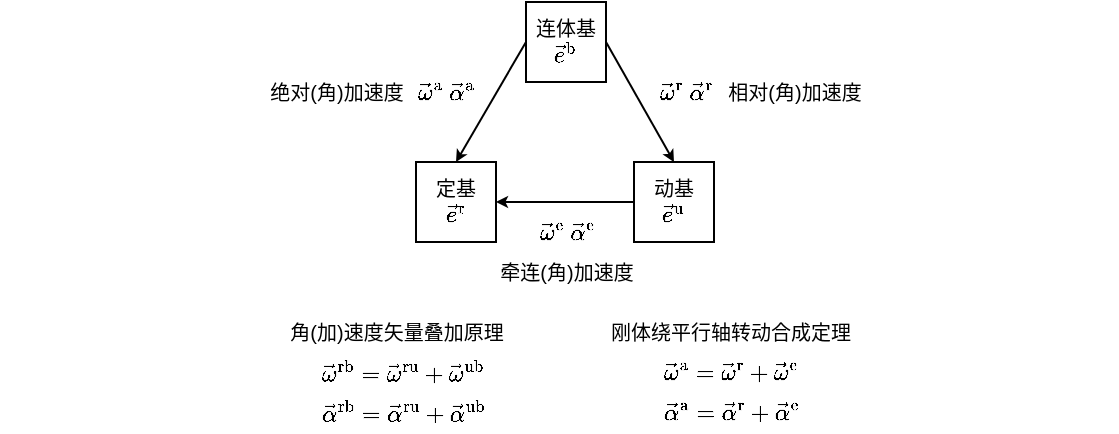 <mxfile version="17.2.1" type="device"><diagram id="9kUG9m_c0IgwYtyRcZvu" name="第 1 页"><mxGraphModel dx="449" dy="326" grid="1" gridSize="5" guides="1" tooltips="1" connect="1" arrows="1" fold="1" page="1" pageScale="1" pageWidth="827" pageHeight="1169" math="1" shadow="0"><root><mxCell id="0"/><mxCell id="1" parent="0"/><mxCell id="vRJluIS5bLCz3ZggjTR--1" value="连体基&lt;br style=&quot;font-size: 10px;&quot;&gt;\(\vec{e}^{\mathrm{b}}\)" style="whiteSpace=wrap;html=1;aspect=fixed;fontSize=10;" vertex="1" parent="1"><mxGeometry x="340" y="220" width="40" height="40" as="geometry"/></mxCell><mxCell id="vRJluIS5bLCz3ZggjTR--2" value="动基&lt;br style=&quot;font-size: 10px&quot;&gt;\(\vec{e}^{\mathrm{u}}\)" style="whiteSpace=wrap;html=1;aspect=fixed;fontSize=10;" vertex="1" parent="1"><mxGeometry x="394" y="300" width="40" height="40" as="geometry"/></mxCell><mxCell id="vRJluIS5bLCz3ZggjTR--3" value="定基&lt;br style=&quot;font-size: 10px&quot;&gt;\(\vec{e}^{\mathrm{r}}\)" style="whiteSpace=wrap;html=1;aspect=fixed;fontSize=10;" vertex="1" parent="1"><mxGeometry x="285" y="300" width="40" height="40" as="geometry"/></mxCell><mxCell id="vRJluIS5bLCz3ZggjTR--4" value="" style="endArrow=classic;html=1;rounded=0;fontSize=10;startSize=3;endSize=3;exitX=0;exitY=0.5;exitDx=0;exitDy=0;entryX=1;entryY=0.5;entryDx=0;entryDy=0;" edge="1" parent="1" source="vRJluIS5bLCz3ZggjTR--2" target="vRJluIS5bLCz3ZggjTR--3"><mxGeometry width="50" height="50" relative="1" as="geometry"><mxPoint x="350" y="350" as="sourcePoint"/><mxPoint x="350" y="315" as="targetPoint"/></mxGeometry></mxCell><mxCell id="vRJluIS5bLCz3ZggjTR--5" value="" style="endArrow=classic;html=1;rounded=0;fontSize=10;startSize=3;endSize=3;entryX=0.5;entryY=0;entryDx=0;entryDy=0;exitX=0;exitY=0.5;exitDx=0;exitDy=0;" edge="1" parent="1" source="vRJluIS5bLCz3ZggjTR--1" target="vRJluIS5bLCz3ZggjTR--3"><mxGeometry width="50" height="50" relative="1" as="geometry"><mxPoint x="285" y="285" as="sourcePoint"/><mxPoint x="335" y="235" as="targetPoint"/></mxGeometry></mxCell><mxCell id="vRJluIS5bLCz3ZggjTR--6" value="" style="endArrow=classic;html=1;rounded=0;fontSize=10;startSize=3;endSize=3;exitX=1;exitY=0.5;exitDx=0;exitDy=0;entryX=0.5;entryY=0;entryDx=0;entryDy=0;" edge="1" parent="1" source="vRJluIS5bLCz3ZggjTR--1" target="vRJluIS5bLCz3ZggjTR--2"><mxGeometry width="50" height="50" relative="1" as="geometry"><mxPoint x="430" y="290" as="sourcePoint"/><mxPoint x="480" y="240" as="targetPoint"/></mxGeometry></mxCell><mxCell id="vRJluIS5bLCz3ZggjTR--7" value="$$\vec{\omega}^{\mathrm{a}}\ \vec{\alpha}^{\mathrm{a}}$$" style="text;html=1;align=center;verticalAlign=middle;resizable=1;points=[];autosize=1;strokeColor=none;fillColor=none;fontSize=10;movable=1;rotatable=1;deletable=1;editable=1;connectable=1;" vertex="1" parent="1"><mxGeometry x="280" y="255" width="40" height="20" as="geometry"/></mxCell><mxCell id="vRJluIS5bLCz3ZggjTR--11" value="$$\vec{\omega}^{\mathrm{e}}\ \vec{\alpha}^{\mathrm{e}}$$" style="text;html=1;align=center;verticalAlign=middle;resizable=1;points=[];autosize=1;strokeColor=none;fillColor=none;fontSize=10;movable=1;rotatable=1;deletable=1;editable=1;connectable=1;" vertex="1" parent="1"><mxGeometry x="340" y="325" width="40" height="20" as="geometry"/></mxCell><mxCell id="vRJluIS5bLCz3ZggjTR--12" value="$$\vec{\omega}^{\mathrm{r}}\ \vec{\alpha}^{\mathrm{r}}$$" style="text;html=1;align=center;verticalAlign=middle;resizable=1;points=[];autosize=1;strokeColor=none;fillColor=none;fontSize=10;movable=1;rotatable=1;deletable=1;editable=1;connectable=1;" vertex="1" parent="1"><mxGeometry x="400" y="255" width="40" height="20" as="geometry"/></mxCell><mxCell id="vRJluIS5bLCz3ZggjTR--13" value="绝对(角)加速度" style="text;html=1;align=center;verticalAlign=middle;resizable=0;points=[];autosize=1;strokeColor=none;fillColor=none;fontSize=10;" vertex="1" parent="1"><mxGeometry x="205" y="255" width="80" height="20" as="geometry"/></mxCell><mxCell id="vRJluIS5bLCz3ZggjTR--14" value="相对(角)加速度" style="text;html=1;align=center;verticalAlign=middle;resizable=0;points=[];autosize=1;strokeColor=none;fillColor=none;fontSize=10;" vertex="1" parent="1"><mxGeometry x="434" y="255" width="80" height="20" as="geometry"/></mxCell><mxCell id="vRJluIS5bLCz3ZggjTR--15" value="牵连(角)加速度" style="text;html=1;align=center;verticalAlign=middle;resizable=0;points=[];autosize=1;strokeColor=none;fillColor=none;fontSize=10;" vertex="1" parent="1"><mxGeometry x="320" y="345" width="80" height="20" as="geometry"/></mxCell><mxCell id="vRJluIS5bLCz3ZggjTR--17" value="角(加)速度矢量叠加原理" style="text;html=1;align=center;verticalAlign=middle;resizable=0;points=[];autosize=1;strokeColor=none;fillColor=none;fontSize=10;" vertex="1" parent="1"><mxGeometry x="215" y="375" width="120" height="20" as="geometry"/></mxCell><mxCell id="vRJluIS5bLCz3ZggjTR--20" value="刚体绕平行轴转动合成定理" style="text;html=1;align=center;verticalAlign=middle;resizable=0;points=[];autosize=1;strokeColor=none;fillColor=none;fontSize=10;" vertex="1" parent="1"><mxGeometry x="374" y="375" width="135" height="20" as="geometry"/></mxCell><mxCell id="vRJluIS5bLCz3ZggjTR--22" value="$$\vec{\alpha}^{\mathrm{a}}=\vec{\alpha}^{\mathrm{r}}+\vec{\alpha}^{\mathrm{e}}$$" style="text;html=1;align=center;verticalAlign=middle;resizable=1;points=[];autosize=1;strokeColor=none;fillColor=none;fontSize=10;movable=1;rotatable=1;deletable=1;editable=1;connectable=1;" vertex="1" parent="1"><mxGeometry x="391.5" y="415" width="100" height="20" as="geometry"/></mxCell><mxCell id="vRJluIS5bLCz3ZggjTR--23" value="$$\vec{\omega}^{\mathrm{a}}=\vec{\omega}^{\mathrm{r}}+\vec{\omega}^{\mathrm{e}}$$" style="text;html=1;align=center;verticalAlign=middle;resizable=1;points=[];autosize=1;strokeColor=none;fillColor=none;fontSize=10;movable=1;rotatable=1;deletable=1;editable=1;connectable=1;" vertex="1" parent="1"><mxGeometry x="391.5" y="395" width="100" height="20" as="geometry"/></mxCell><mxCell id="vRJluIS5bLCz3ZggjTR--24" value="$$\vec{\omega}^{\mathrm{rb}}=\vec{\omega}^{\mathrm{ru}}+\vec{\omega}^{\mathrm{ub}}$$" style="text;html=1;align=center;verticalAlign=middle;resizable=1;points=[];autosize=1;strokeColor=none;fillColor=none;fontSize=10;movable=1;rotatable=1;deletable=1;editable=1;connectable=1;" vertex="1" parent="1"><mxGeometry x="228" y="395" width="100" height="20" as="geometry"/></mxCell><mxCell id="vRJluIS5bLCz3ZggjTR--26" value="$$\vec{\alpha}^{\mathrm{rb}}=\vec{\alpha}^{\mathrm{ru}}+\vec{\alpha}^{\mathrm{ub}}$$" style="text;html=1;align=center;verticalAlign=middle;resizable=1;points=[];autosize=1;strokeColor=none;fillColor=none;fontSize=10;movable=1;rotatable=1;deletable=1;editable=1;connectable=1;" vertex="1" parent="1"><mxGeometry x="228" y="415" width="100" height="20" as="geometry"/></mxCell></root></mxGraphModel></diagram></mxfile>